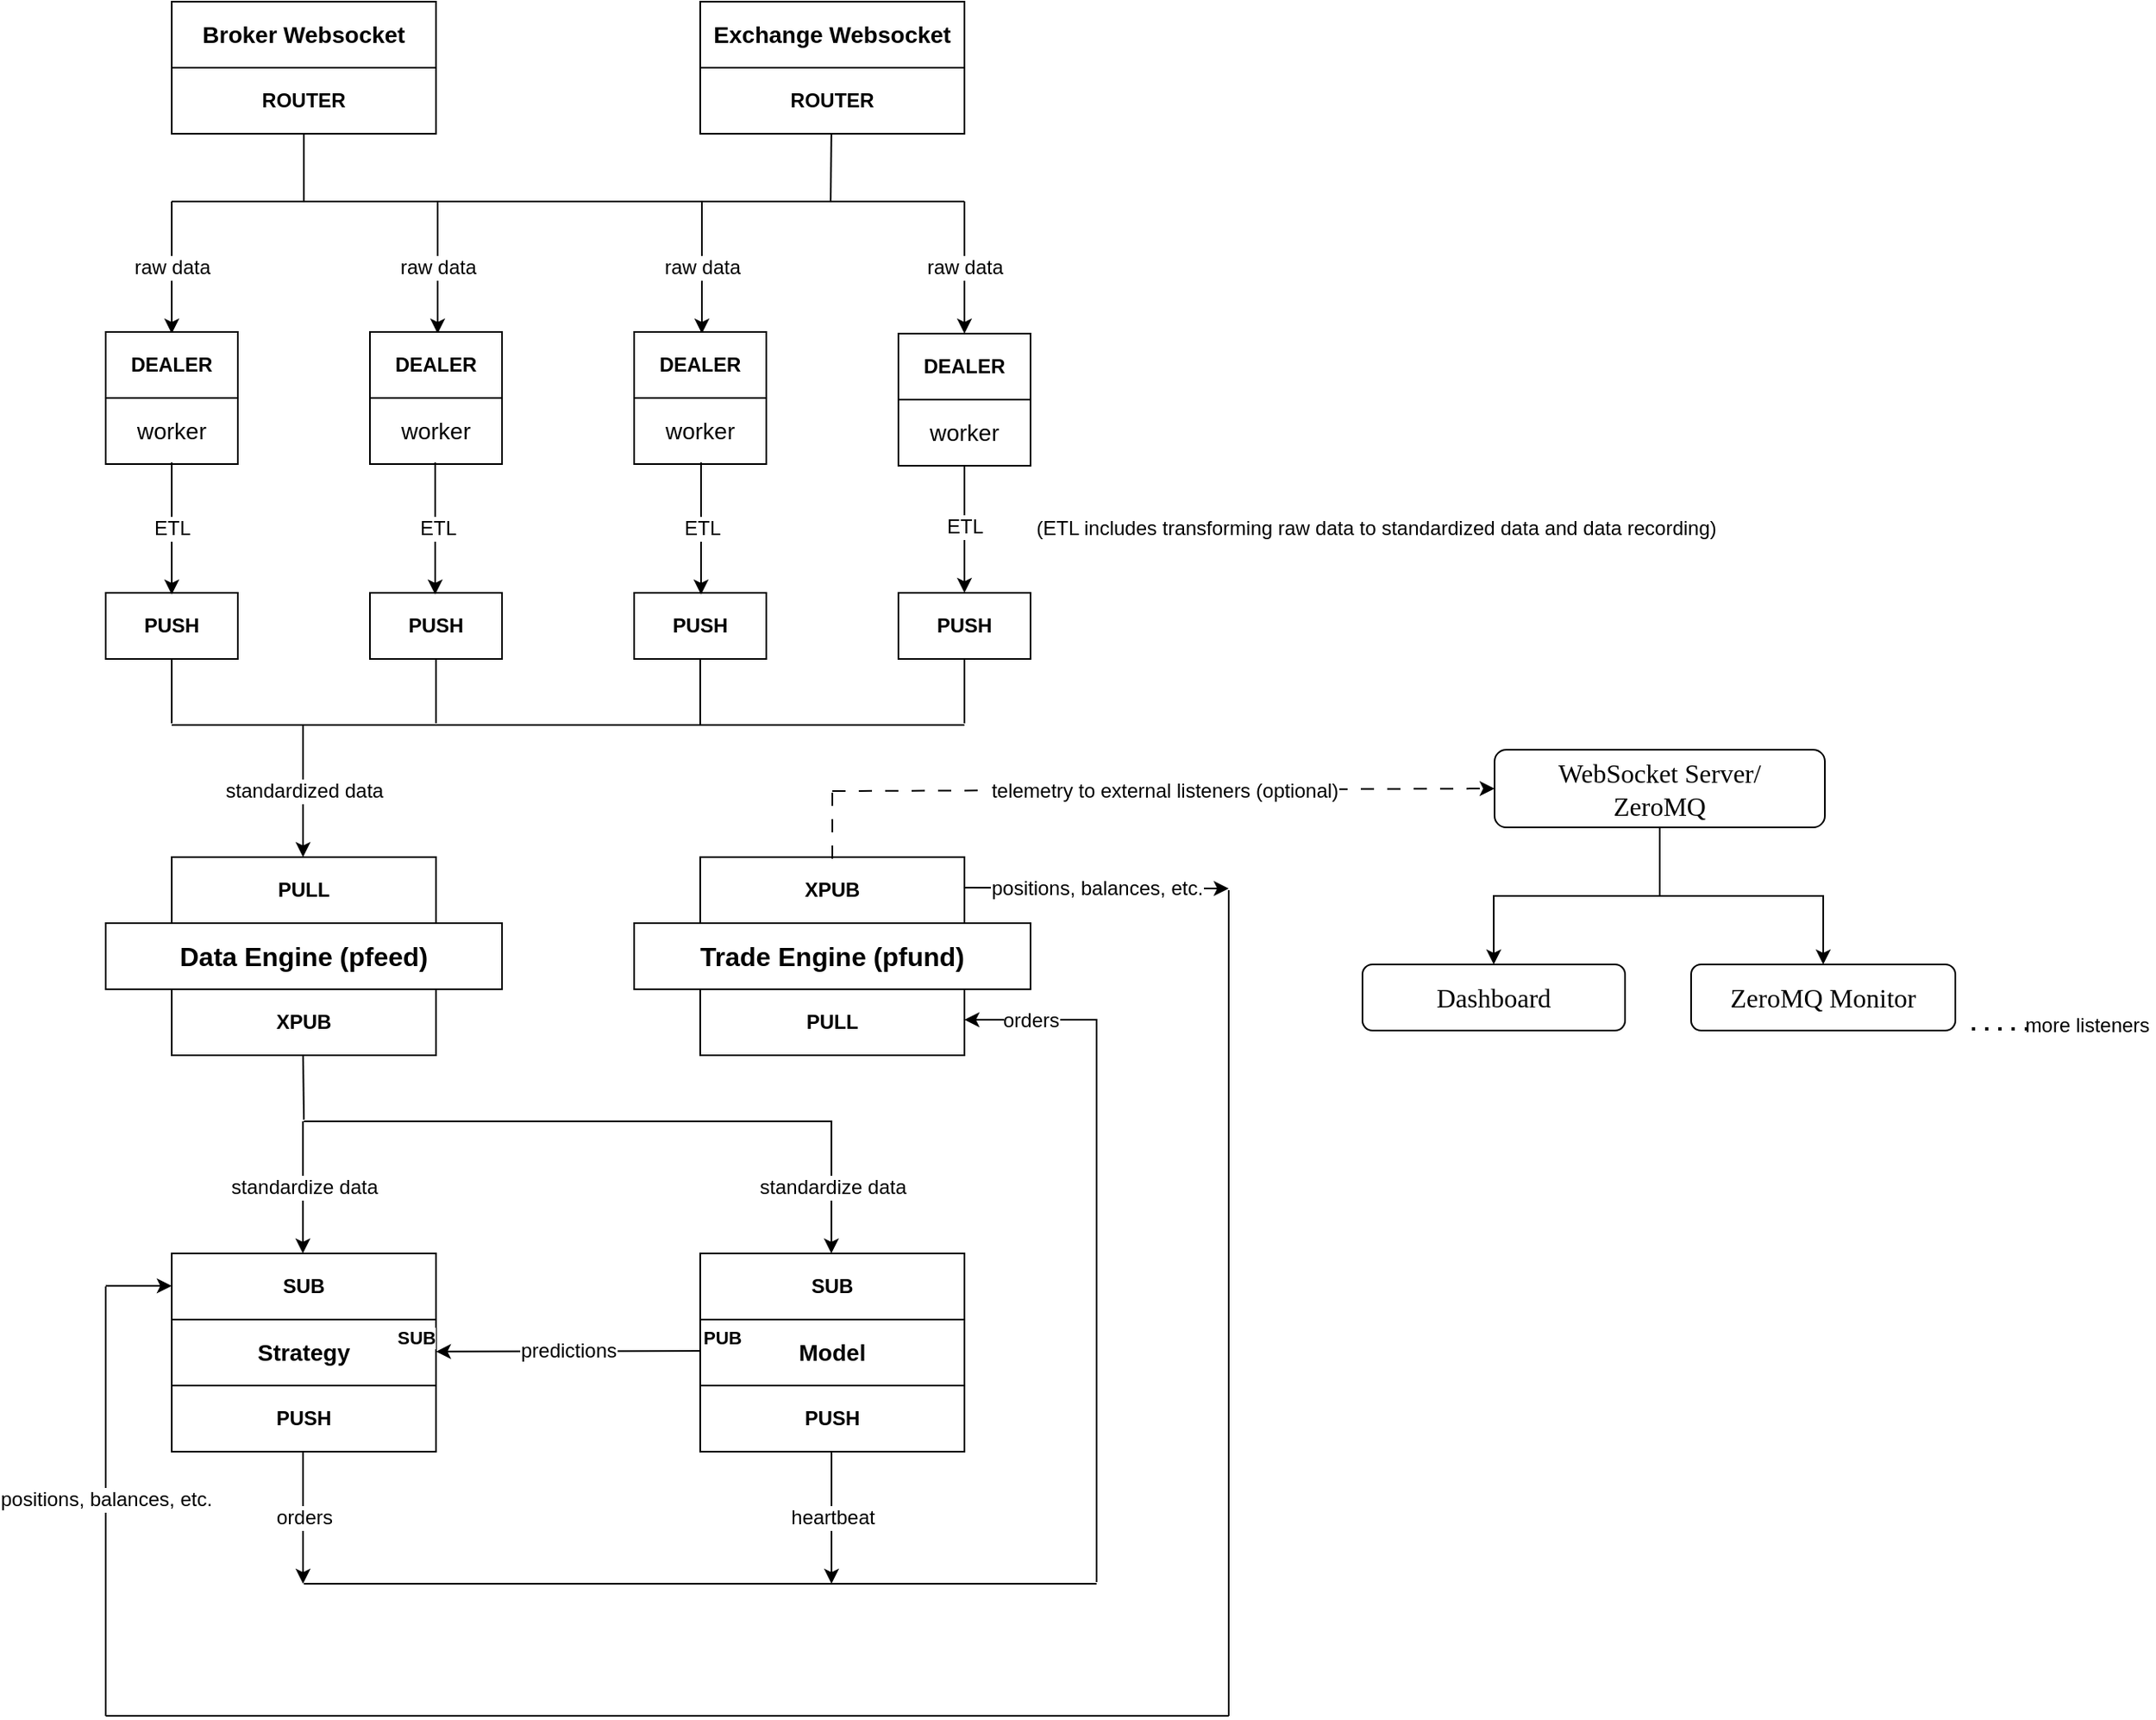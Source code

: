 <mxfile version="27.0.9">
  <diagram name="Page-1" id="Z71wbSZrjPQ_qVnSEKfd">
    <mxGraphModel dx="1426" dy="1379" grid="1" gridSize="10" guides="1" tooltips="1" connect="1" arrows="1" fold="1" page="1" pageScale="1" pageWidth="1654" pageHeight="1169" math="0" shadow="0">
      <root>
        <mxCell id="0" />
        <mxCell id="1" parent="0" />
        <mxCell id="f-lq4g3RorW7xj2yHw-G-1" value="&lt;b&gt;&lt;font style=&quot;font-size: 14px;&quot;&gt;Broker Websocket&lt;/font&gt;&lt;/b&gt;" style="rounded=0;whiteSpace=wrap;html=1;" parent="1" vertex="1">
          <mxGeometry x="199" y="41" width="160" height="40" as="geometry" />
        </mxCell>
        <mxCell id="f-lq4g3RorW7xj2yHw-G-2" value="ROUTER" style="rounded=0;whiteSpace=wrap;html=1;fontStyle=1" parent="1" vertex="1">
          <mxGeometry x="199" y="81" width="160" height="40" as="geometry" />
        </mxCell>
        <mxCell id="f-lq4g3RorW7xj2yHw-G-3" value="&lt;b&gt;&lt;font style=&quot;font-size: 14px;&quot;&gt;Exchange Websocket&lt;/font&gt;&lt;/b&gt;" style="rounded=0;whiteSpace=wrap;html=1;" parent="1" vertex="1">
          <mxGeometry x="519" y="41" width="160" height="40" as="geometry" />
        </mxCell>
        <mxCell id="f-lq4g3RorW7xj2yHw-G-4" value="ROUTER" style="rounded=0;whiteSpace=wrap;html=1;fontStyle=1" parent="1" vertex="1">
          <mxGeometry x="519" y="81" width="160" height="40" as="geometry" />
        </mxCell>
        <mxCell id="f-lq4g3RorW7xj2yHw-G-8" value="" style="endArrow=none;html=1;rounded=0;" parent="1" edge="1">
          <mxGeometry width="50" height="50" relative="1" as="geometry">
            <mxPoint x="279" y="162" as="sourcePoint" />
            <mxPoint x="279" y="121" as="targetPoint" />
          </mxGeometry>
        </mxCell>
        <mxCell id="f-lq4g3RorW7xj2yHw-G-9" value="" style="endArrow=none;html=1;rounded=0;" parent="1" edge="1">
          <mxGeometry width="50" height="50" relative="1" as="geometry">
            <mxPoint x="598" y="162" as="sourcePoint" />
            <mxPoint x="598.41" y="121" as="targetPoint" />
          </mxGeometry>
        </mxCell>
        <mxCell id="f-lq4g3RorW7xj2yHw-G-10" value="&lt;font style=&quot;font-size: 16px;&quot;&gt;&lt;b&gt;Data Engine (pfeed)&lt;/b&gt;&lt;/font&gt;" style="rounded=0;whiteSpace=wrap;html=1;" parent="1" vertex="1">
          <mxGeometry x="159" y="599" width="240" height="40" as="geometry" />
        </mxCell>
        <mxCell id="f-lq4g3RorW7xj2yHw-G-11" value="&lt;font style=&quot;font-size: 16px;&quot;&gt;&lt;b style=&quot;&quot;&gt;Trade Engine (pfund)&lt;/b&gt;&lt;/font&gt;" style="rounded=0;whiteSpace=wrap;html=1;" parent="1" vertex="1">
          <mxGeometry x="479" y="599" width="240" height="40" as="geometry" />
        </mxCell>
        <mxCell id="f-lq4g3RorW7xj2yHw-G-12" value="" style="endArrow=none;html=1;rounded=0;" parent="1" edge="1">
          <mxGeometry width="50" height="50" relative="1" as="geometry">
            <mxPoint x="199" y="162" as="sourcePoint" />
            <mxPoint x="679" y="162" as="targetPoint" />
          </mxGeometry>
        </mxCell>
        <mxCell id="f-lq4g3RorW7xj2yHw-G-18" value="" style="endArrow=none;html=1;rounded=0;" parent="1" edge="1">
          <mxGeometry width="50" height="50" relative="1" as="geometry">
            <mxPoint x="279" y="718" as="sourcePoint" />
            <mxPoint x="278.5" y="676" as="targetPoint" />
          </mxGeometry>
        </mxCell>
        <mxCell id="f-lq4g3RorW7xj2yHw-G-19" value="&lt;b&gt;&lt;font style=&quot;font-size: 14px;&quot;&gt;Strategy&lt;/font&gt;&lt;/b&gt;" style="rounded=0;whiteSpace=wrap;html=1;" parent="1" vertex="1">
          <mxGeometry x="199" y="839" width="160" height="40" as="geometry" />
        </mxCell>
        <mxCell id="f-lq4g3RorW7xj2yHw-G-20" value="PUSH" style="rounded=0;whiteSpace=wrap;html=1;fontStyle=1" parent="1" vertex="1">
          <mxGeometry x="199" y="879" width="160" height="40" as="geometry" />
        </mxCell>
        <mxCell id="f-lq4g3RorW7xj2yHw-G-21" value="SUB" style="rounded=0;whiteSpace=wrap;html=1;fontStyle=1" parent="1" vertex="1">
          <mxGeometry x="199" y="799" width="160" height="40" as="geometry" />
        </mxCell>
        <mxCell id="f-lq4g3RorW7xj2yHw-G-22" value="&lt;font style=&quot;font-size: 14px;&quot;&gt;Model&lt;/font&gt;" style="rounded=0;whiteSpace=wrap;html=1;fontStyle=1" parent="1" vertex="1">
          <mxGeometry x="519" y="839" width="160" height="40" as="geometry" />
        </mxCell>
        <mxCell id="f-lq4g3RorW7xj2yHw-G-23" value="PUSH" style="rounded=0;whiteSpace=wrap;html=1;fontStyle=1" parent="1" vertex="1">
          <mxGeometry x="519" y="879" width="160" height="40" as="geometry" />
        </mxCell>
        <mxCell id="f-lq4g3RorW7xj2yHw-G-24" value="SUB" style="rounded=0;whiteSpace=wrap;html=1;fontStyle=1" parent="1" vertex="1">
          <mxGeometry x="519" y="799" width="160" height="40" as="geometry" />
        </mxCell>
        <mxCell id="f-lq4g3RorW7xj2yHw-G-25" value="" style="endArrow=classic;html=1;rounded=0;" parent="1" edge="1">
          <mxGeometry relative="1" as="geometry">
            <mxPoint x="519" y="858" as="sourcePoint" />
            <mxPoint x="359" y="858.41" as="targetPoint" />
          </mxGeometry>
        </mxCell>
        <mxCell id="f-lq4g3RorW7xj2yHw-G-26" value="&lt;font style=&quot;font-size: 12px;&quot;&gt;predictions&lt;/font&gt;" style="edgeLabel;resizable=0;html=1;;align=center;verticalAlign=middle;" parent="f-lq4g3RorW7xj2yHw-G-25" connectable="0" vertex="1">
          <mxGeometry relative="1" as="geometry" />
        </mxCell>
        <mxCell id="f-lq4g3RorW7xj2yHw-G-27" value="&lt;b&gt;PUB&lt;/b&gt;" style="edgeLabel;resizable=0;html=1;;align=left;verticalAlign=bottom;" parent="f-lq4g3RorW7xj2yHw-G-25" connectable="0" vertex="1">
          <mxGeometry x="-1" relative="1" as="geometry" />
        </mxCell>
        <mxCell id="f-lq4g3RorW7xj2yHw-G-28" value="&lt;b&gt;SUB&lt;/b&gt;" style="edgeLabel;resizable=0;html=1;;align=right;verticalAlign=bottom;" parent="f-lq4g3RorW7xj2yHw-G-25" connectable="0" vertex="1">
          <mxGeometry x="1" relative="1" as="geometry" />
        </mxCell>
        <mxCell id="f-lq4g3RorW7xj2yHw-G-29" value="" style="endArrow=none;html=1;rounded=0;" parent="1" edge="1">
          <mxGeometry width="50" height="50" relative="1" as="geometry">
            <mxPoint x="279" y="719" as="sourcePoint" />
            <mxPoint x="339" y="719" as="targetPoint" />
          </mxGeometry>
        </mxCell>
        <mxCell id="f-lq4g3RorW7xj2yHw-G-30" value="" style="endArrow=none;html=1;rounded=0;" parent="1" edge="1">
          <mxGeometry width="50" height="50" relative="1" as="geometry">
            <mxPoint x="339" y="719" as="sourcePoint" />
            <mxPoint x="599" y="719" as="targetPoint" />
          </mxGeometry>
        </mxCell>
        <mxCell id="f-lq4g3RorW7xj2yHw-G-33" value="" style="endArrow=classic;html=1;rounded=0;entryX=0.75;entryY=0;entryDx=0;entryDy=0;" parent="1" edge="1">
          <mxGeometry relative="1" as="geometry">
            <mxPoint x="278.41" y="719" as="sourcePoint" />
            <mxPoint x="278.41" y="799" as="targetPoint" />
          </mxGeometry>
        </mxCell>
        <mxCell id="f-lq4g3RorW7xj2yHw-G-34" value="standardize data" style="edgeLabel;resizable=0;html=1;;align=center;verticalAlign=middle;fontSize=12;" parent="f-lq4g3RorW7xj2yHw-G-33" connectable="0" vertex="1">
          <mxGeometry relative="1" as="geometry" />
        </mxCell>
        <mxCell id="f-lq4g3RorW7xj2yHw-G-35" value="" style="endArrow=classic;html=1;rounded=0;entryX=0.75;entryY=0;entryDx=0;entryDy=0;" parent="1" edge="1">
          <mxGeometry relative="1" as="geometry">
            <mxPoint x="598.41" y="719" as="sourcePoint" />
            <mxPoint x="598.41" y="799" as="targetPoint" />
          </mxGeometry>
        </mxCell>
        <mxCell id="f-lq4g3RorW7xj2yHw-G-36" value="standardize&amp;nbsp;data" style="edgeLabel;resizable=0;html=1;;align=center;verticalAlign=middle;fontSize=12;" parent="f-lq4g3RorW7xj2yHw-G-35" connectable="0" vertex="1">
          <mxGeometry relative="1" as="geometry" />
        </mxCell>
        <mxCell id="f-lq4g3RorW7xj2yHw-G-37" value="" style="endArrow=classic;html=1;rounded=0;entryX=0.75;entryY=0;entryDx=0;entryDy=0;" parent="1" edge="1">
          <mxGeometry relative="1" as="geometry">
            <mxPoint x="278.5" y="919" as="sourcePoint" />
            <mxPoint x="278.5" y="999" as="targetPoint" />
          </mxGeometry>
        </mxCell>
        <mxCell id="f-lq4g3RorW7xj2yHw-G-38" value="orders" style="edgeLabel;resizable=0;html=1;;align=center;verticalAlign=middle;fontSize=12;" parent="f-lq4g3RorW7xj2yHw-G-37" connectable="0" vertex="1">
          <mxGeometry relative="1" as="geometry" />
        </mxCell>
        <mxCell id="f-lq4g3RorW7xj2yHw-G-39" value="" style="endArrow=none;html=1;rounded=0;" parent="1" edge="1">
          <mxGeometry width="50" height="50" relative="1" as="geometry">
            <mxPoint x="279" y="999" as="sourcePoint" />
            <mxPoint x="759" y="999" as="targetPoint" />
          </mxGeometry>
        </mxCell>
        <mxCell id="f-lq4g3RorW7xj2yHw-G-40" value="" style="endArrow=none;html=1;rounded=0;" parent="1" edge="1">
          <mxGeometry width="50" height="50" relative="1" as="geometry">
            <mxPoint x="759" y="998" as="sourcePoint" />
            <mxPoint x="759" y="657" as="targetPoint" />
          </mxGeometry>
        </mxCell>
        <mxCell id="f-lq4g3RorW7xj2yHw-G-41" value="" style="endArrow=classic;html=1;rounded=0;entryX=1;entryY=0.5;entryDx=0;entryDy=0;" parent="1" edge="1">
          <mxGeometry relative="1" as="geometry">
            <mxPoint x="759" y="657.5" as="sourcePoint" />
            <mxPoint x="679" y="657.5" as="targetPoint" />
          </mxGeometry>
        </mxCell>
        <mxCell id="f-lq4g3RorW7xj2yHw-G-42" value="&lt;font style=&quot;font-size: 12px;&quot;&gt;orders&lt;/font&gt;" style="edgeLabel;resizable=0;html=1;;align=center;verticalAlign=middle;" parent="f-lq4g3RorW7xj2yHw-G-41" connectable="0" vertex="1">
          <mxGeometry relative="1" as="geometry" />
        </mxCell>
        <mxCell id="f-lq4g3RorW7xj2yHw-G-43" value="PULL" style="rounded=0;whiteSpace=wrap;html=1;fontStyle=1" parent="1" vertex="1">
          <mxGeometry x="199" y="559" width="160" height="40" as="geometry" />
        </mxCell>
        <mxCell id="f-lq4g3RorW7xj2yHw-G-44" value="XPUB" style="rounded=0;whiteSpace=wrap;html=1;fontStyle=1" parent="1" vertex="1">
          <mxGeometry x="199" y="639" width="160" height="40" as="geometry" />
        </mxCell>
        <mxCell id="f-lq4g3RorW7xj2yHw-G-45" value="PULL" style="rounded=0;whiteSpace=wrap;html=1;fontStyle=1" parent="1" vertex="1">
          <mxGeometry x="519" y="639" width="160" height="40" as="geometry" />
        </mxCell>
        <mxCell id="f-lq4g3RorW7xj2yHw-G-46" value="XPUB" style="rounded=0;whiteSpace=wrap;html=1;fontStyle=1" parent="1" vertex="1">
          <mxGeometry x="519" y="559" width="160" height="40" as="geometry" />
        </mxCell>
        <mxCell id="f-lq4g3RorW7xj2yHw-G-48" value="" style="edgeStyle=orthogonalEdgeStyle;rounded=0;orthogonalLoop=1;jettySize=auto;html=1;" parent="1" source="f-lq4g3RorW7xj2yHw-G-50" target="f-lq4g3RorW7xj2yHw-G-51" edge="1">
          <mxGeometry relative="1" as="geometry" />
        </mxCell>
        <mxCell id="f-lq4g3RorW7xj2yHw-G-49" value="" style="edgeStyle=orthogonalEdgeStyle;rounded=0;orthogonalLoop=1;jettySize=auto;html=1;" parent="1" source="f-lq4g3RorW7xj2yHw-G-50" target="f-lq4g3RorW7xj2yHw-G-52" edge="1">
          <mxGeometry relative="1" as="geometry" />
        </mxCell>
        <mxCell id="f-lq4g3RorW7xj2yHw-G-50" value="&lt;font style=&quot;font-size: 16px;&quot; face=&quot;Verdana&quot;&gt;WebSocket Server/&lt;/font&gt;&lt;div&gt;&lt;font style=&quot;font-size: 16px;&quot; face=&quot;Verdana&quot;&gt;ZeroMQ&lt;/font&gt;&lt;/div&gt;" style="rounded=1;whiteSpace=wrap;html=1;" parent="1" vertex="1">
          <mxGeometry x="1000" y="494" width="200" height="47" as="geometry" />
        </mxCell>
        <mxCell id="f-lq4g3RorW7xj2yHw-G-51" value="&lt;font style=&quot;font-size: 16px;&quot; face=&quot;Verdana&quot;&gt;Dashboard&lt;/font&gt;" style="whiteSpace=wrap;html=1;rounded=1;" parent="1" vertex="1">
          <mxGeometry x="920" y="624" width="159" height="40" as="geometry" />
        </mxCell>
        <mxCell id="f-lq4g3RorW7xj2yHw-G-52" value="&lt;font style=&quot;font-size: 16px;&quot; face=&quot;Verdana&quot;&gt;ZeroMQ Monitor&lt;/font&gt;" style="whiteSpace=wrap;html=1;rounded=1;" parent="1" vertex="1">
          <mxGeometry x="1119" y="624" width="160" height="40" as="geometry" />
        </mxCell>
        <mxCell id="f-lq4g3RorW7xj2yHw-G-53" value="" style="endArrow=none;dashed=1;html=1;dashPattern=1 3;strokeWidth=2;rounded=0;" parent="1" edge="1">
          <mxGeometry width="50" height="50" relative="1" as="geometry">
            <mxPoint x="1289.003" y="663" as="sourcePoint" />
            <mxPoint x="1329.003" y="663" as="targetPoint" />
          </mxGeometry>
        </mxCell>
        <mxCell id="f-lq4g3RorW7xj2yHw-G-54" value="more listeners" style="text;html=1;align=center;verticalAlign=middle;whiteSpace=wrap;rounded=0;" parent="1" vertex="1">
          <mxGeometry x="1319.003" y="646" width="80" height="30" as="geometry" />
        </mxCell>
        <mxCell id="f-lq4g3RorW7xj2yHw-G-55" value="" style="endArrow=classic;html=1;rounded=0;dashed=1;dashPattern=8 8;entryX=0;entryY=0.5;entryDx=0;entryDy=0;" parent="1" target="f-lq4g3RorW7xj2yHw-G-50" edge="1">
          <mxGeometry relative="1" as="geometry">
            <mxPoint x="599" y="519" as="sourcePoint" />
            <mxPoint x="959" y="518" as="targetPoint" />
          </mxGeometry>
        </mxCell>
        <mxCell id="f-lq4g3RorW7xj2yHw-G-56" value="&lt;font style=&quot;font-size: 12px;&quot;&gt;telemetry to external listeners (optional)&lt;/font&gt;" style="edgeLabel;resizable=0;html=1;;align=center;verticalAlign=middle;" parent="f-lq4g3RorW7xj2yHw-G-55" connectable="0" vertex="1">
          <mxGeometry relative="1" as="geometry" />
        </mxCell>
        <mxCell id="f-lq4g3RorW7xj2yHw-G-57" value="&lt;font style=&quot;font-size: 14px;&quot;&gt;worker&lt;/font&gt;" style="rounded=0;whiteSpace=wrap;html=1;" parent="1" vertex="1">
          <mxGeometry x="159" y="281" width="80" height="40" as="geometry" />
        </mxCell>
        <mxCell id="f-lq4g3RorW7xj2yHw-G-60" value="" style="endArrow=classic;html=1;rounded=0;" parent="1" edge="1">
          <mxGeometry relative="1" as="geometry">
            <mxPoint x="199" y="162" as="sourcePoint" />
            <mxPoint x="199" y="242" as="targetPoint" />
          </mxGeometry>
        </mxCell>
        <mxCell id="f-lq4g3RorW7xj2yHw-G-61" value="raw data" style="edgeLabel;resizable=0;html=1;;align=center;verticalAlign=middle;fontSize=12;" parent="f-lq4g3RorW7xj2yHw-G-60" connectable="0" vertex="1">
          <mxGeometry relative="1" as="geometry" />
        </mxCell>
        <mxCell id="f-lq4g3RorW7xj2yHw-G-64" value="&lt;font style=&quot;font-size: 14px;&quot;&gt;worker&lt;/font&gt;" style="rounded=0;whiteSpace=wrap;html=1;" parent="1" vertex="1">
          <mxGeometry x="319" y="281" width="80" height="40" as="geometry" />
        </mxCell>
        <mxCell id="f-lq4g3RorW7xj2yHw-G-65" value="" style="endArrow=classic;html=1;rounded=0;" parent="1" edge="1">
          <mxGeometry relative="1" as="geometry">
            <mxPoint x="360" y="162" as="sourcePoint" />
            <mxPoint x="360" y="242" as="targetPoint" />
          </mxGeometry>
        </mxCell>
        <mxCell id="f-lq4g3RorW7xj2yHw-G-66" value="raw data" style="edgeLabel;resizable=0;html=1;;align=center;verticalAlign=middle;fontSize=12;" parent="f-lq4g3RorW7xj2yHw-G-65" connectable="0" vertex="1">
          <mxGeometry relative="1" as="geometry" />
        </mxCell>
        <mxCell id="f-lq4g3RorW7xj2yHw-G-67" value="&lt;font style=&quot;font-size: 14px;&quot;&gt;worker&lt;/font&gt;" style="rounded=0;whiteSpace=wrap;html=1;" parent="1" vertex="1">
          <mxGeometry x="479" y="281" width="80" height="40" as="geometry" />
        </mxCell>
        <mxCell id="f-lq4g3RorW7xj2yHw-G-68" value="" style="endArrow=classic;html=1;rounded=0;" parent="1" edge="1">
          <mxGeometry relative="1" as="geometry">
            <mxPoint x="520" y="162" as="sourcePoint" />
            <mxPoint x="520" y="242" as="targetPoint" />
          </mxGeometry>
        </mxCell>
        <mxCell id="f-lq4g3RorW7xj2yHw-G-69" value="raw data" style="edgeLabel;resizable=0;html=1;;align=center;verticalAlign=middle;fontSize=12;" parent="f-lq4g3RorW7xj2yHw-G-68" connectable="0" vertex="1">
          <mxGeometry relative="1" as="geometry" />
        </mxCell>
        <mxCell id="f-lq4g3RorW7xj2yHw-G-70" value="&lt;font&gt;&lt;b style=&quot;&quot;&gt;DEALER&lt;/b&gt;&lt;/font&gt;" style="rounded=0;whiteSpace=wrap;html=1;" parent="1" vertex="1">
          <mxGeometry x="639" y="242" width="80" height="40" as="geometry" />
        </mxCell>
        <mxCell id="f-lq4g3RorW7xj2yHw-G-71" value="" style="endArrow=classic;html=1;rounded=0;" parent="1" edge="1">
          <mxGeometry relative="1" as="geometry">
            <mxPoint x="679" y="162" as="sourcePoint" />
            <mxPoint x="679" y="242" as="targetPoint" />
          </mxGeometry>
        </mxCell>
        <mxCell id="f-lq4g3RorW7xj2yHw-G-72" value="raw data" style="edgeLabel;resizable=0;html=1;;align=center;verticalAlign=middle;fontSize=12;" parent="f-lq4g3RorW7xj2yHw-G-71" connectable="0" vertex="1">
          <mxGeometry relative="1" as="geometry" />
        </mxCell>
        <mxCell id="f-lq4g3RorW7xj2yHw-G-73" value="" style="endArrow=none;html=1;rounded=0;" parent="1" edge="1">
          <mxGeometry width="50" height="50" relative="1" as="geometry">
            <mxPoint x="199" y="478" as="sourcePoint" />
            <mxPoint x="199" y="438" as="targetPoint" />
          </mxGeometry>
        </mxCell>
        <mxCell id="f-lq4g3RorW7xj2yHw-G-74" value="" style="endArrow=none;html=1;rounded=0;" parent="1" edge="1">
          <mxGeometry width="50" height="50" relative="1" as="geometry">
            <mxPoint x="359" y="478" as="sourcePoint" />
            <mxPoint x="359" y="438" as="targetPoint" />
          </mxGeometry>
        </mxCell>
        <mxCell id="f-lq4g3RorW7xj2yHw-G-77" value="" style="endArrow=none;html=1;rounded=0;" parent="1" edge="1">
          <mxGeometry width="50" height="50" relative="1" as="geometry">
            <mxPoint x="679" y="478" as="sourcePoint" />
            <mxPoint x="679" y="438" as="targetPoint" />
          </mxGeometry>
        </mxCell>
        <mxCell id="f-lq4g3RorW7xj2yHw-G-78" value="" style="endArrow=none;html=1;rounded=0;" parent="1" edge="1">
          <mxGeometry width="50" height="50" relative="1" as="geometry">
            <mxPoint x="519" y="479" as="sourcePoint" />
            <mxPoint x="519" y="439" as="targetPoint" />
          </mxGeometry>
        </mxCell>
        <mxCell id="f-lq4g3RorW7xj2yHw-G-79" value="" style="endArrow=none;html=1;rounded=0;" parent="1" edge="1">
          <mxGeometry width="50" height="50" relative="1" as="geometry">
            <mxPoint x="199" y="479" as="sourcePoint" />
            <mxPoint x="679" y="479" as="targetPoint" />
          </mxGeometry>
        </mxCell>
        <mxCell id="f-lq4g3RorW7xj2yHw-G-80" value="" style="endArrow=classic;html=1;rounded=0;" parent="1" edge="1">
          <mxGeometry relative="1" as="geometry">
            <mxPoint x="278.5" y="479" as="sourcePoint" />
            <mxPoint x="278.5" y="559" as="targetPoint" />
          </mxGeometry>
        </mxCell>
        <mxCell id="f-lq4g3RorW7xj2yHw-G-81" value="&lt;font style=&quot;font-size: 12px;&quot;&gt;standardized data&lt;/font&gt;" style="edgeLabel;resizable=0;html=1;;align=center;verticalAlign=middle;" parent="f-lq4g3RorW7xj2yHw-G-80" connectable="0" vertex="1">
          <mxGeometry relative="1" as="geometry" />
        </mxCell>
        <mxCell id="f-lq4g3RorW7xj2yHw-G-82" value="" style="endArrow=none;html=1;rounded=0;dashed=1;dashPattern=8 8;" parent="1" edge="1">
          <mxGeometry width="50" height="50" relative="1" as="geometry">
            <mxPoint x="599" y="560" as="sourcePoint" />
            <mxPoint x="599" y="518" as="targetPoint" />
          </mxGeometry>
        </mxCell>
        <mxCell id="f-lq4g3RorW7xj2yHw-G-84" value="" style="endArrow=classic;html=1;rounded=0;" parent="1" edge="1">
          <mxGeometry relative="1" as="geometry">
            <mxPoint x="679" y="577.5" as="sourcePoint" />
            <mxPoint x="839" y="578" as="targetPoint" />
          </mxGeometry>
        </mxCell>
        <mxCell id="f-lq4g3RorW7xj2yHw-G-85" value="&lt;font style=&quot;font-size: 12px;&quot;&gt;positions, balances, etc.&lt;/font&gt;" style="edgeLabel;resizable=0;html=1;;align=center;verticalAlign=middle;" parent="f-lq4g3RorW7xj2yHw-G-84" connectable="0" vertex="1">
          <mxGeometry relative="1" as="geometry" />
        </mxCell>
        <mxCell id="f-lq4g3RorW7xj2yHw-G-87" value="" style="endArrow=none;html=1;rounded=0;" parent="1" edge="1">
          <mxGeometry width="50" height="50" relative="1" as="geometry">
            <mxPoint x="839" y="1079" as="sourcePoint" />
            <mxPoint x="839" y="579" as="targetPoint" />
          </mxGeometry>
        </mxCell>
        <mxCell id="f-lq4g3RorW7xj2yHw-G-88" value="" style="endArrow=none;html=1;rounded=0;" parent="1" edge="1">
          <mxGeometry width="50" height="50" relative="1" as="geometry">
            <mxPoint x="159" y="1079" as="sourcePoint" />
            <mxPoint x="839" y="1079" as="targetPoint" />
          </mxGeometry>
        </mxCell>
        <mxCell id="f-lq4g3RorW7xj2yHw-G-95" value="" style="endArrow=none;html=1;rounded=0;startFill=0;" parent="1" edge="1">
          <mxGeometry relative="1" as="geometry">
            <mxPoint x="159" y="1079" as="sourcePoint" />
            <mxPoint x="159" y="819" as="targetPoint" />
          </mxGeometry>
        </mxCell>
        <mxCell id="f-lq4g3RorW7xj2yHw-G-96" value="&lt;font style=&quot;font-size: 12px;&quot;&gt;positions, balances, etc.&lt;/font&gt;" style="edgeLabel;resizable=0;html=1;;align=center;verticalAlign=middle;" parent="f-lq4g3RorW7xj2yHw-G-95" connectable="0" vertex="1">
          <mxGeometry relative="1" as="geometry">
            <mxPoint y="-1" as="offset" />
          </mxGeometry>
        </mxCell>
        <mxCell id="f-lq4g3RorW7xj2yHw-G-97" value="" style="endArrow=classic;html=1;rounded=0;" parent="1" edge="1">
          <mxGeometry width="50" height="50" relative="1" as="geometry">
            <mxPoint x="159" y="818.66" as="sourcePoint" />
            <mxPoint x="199" y="818.66" as="targetPoint" />
          </mxGeometry>
        </mxCell>
        <mxCell id="f-lq4g3RorW7xj2yHw-G-98" value="PUSH" style="rounded=0;whiteSpace=wrap;html=1;fontStyle=1" parent="1" vertex="1">
          <mxGeometry x="639" y="399" width="80" height="40" as="geometry" />
        </mxCell>
        <mxCell id="f-lq4g3RorW7xj2yHw-G-99" value="PUSH" style="rounded=0;whiteSpace=wrap;html=1;fontStyle=1" parent="1" vertex="1">
          <mxGeometry x="479" y="399" width="80" height="40" as="geometry" />
        </mxCell>
        <mxCell id="f-lq4g3RorW7xj2yHw-G-100" value="PUSH" style="rounded=0;whiteSpace=wrap;html=1;fontStyle=1" parent="1" vertex="1">
          <mxGeometry x="319" y="399" width="80" height="40" as="geometry" />
        </mxCell>
        <mxCell id="f-lq4g3RorW7xj2yHw-G-101" value="PUSH" style="rounded=0;whiteSpace=wrap;html=1;fontStyle=1" parent="1" vertex="1">
          <mxGeometry x="159" y="399" width="80" height="40" as="geometry" />
        </mxCell>
        <mxCell id="f-lq4g3RorW7xj2yHw-G-102" value="" style="endArrow=classic;html=1;rounded=0;entryX=0.75;entryY=0;entryDx=0;entryDy=0;" parent="1" edge="1">
          <mxGeometry relative="1" as="geometry">
            <mxPoint x="598.5" y="919" as="sourcePoint" />
            <mxPoint x="598.5" y="999" as="targetPoint" />
          </mxGeometry>
        </mxCell>
        <mxCell id="f-lq4g3RorW7xj2yHw-G-103" value="heartbeat" style="edgeLabel;resizable=0;html=1;;align=center;verticalAlign=middle;fontSize=12;" parent="f-lq4g3RorW7xj2yHw-G-102" connectable="0" vertex="1">
          <mxGeometry relative="1" as="geometry" />
        </mxCell>
        <mxCell id="M3wZ4Om5W4hbAcvCgJL6-1" value="" style="endArrow=classic;html=1;rounded=0;entryX=0.5;entryY=0;entryDx=0;entryDy=0;" parent="1" edge="1">
          <mxGeometry relative="1" as="geometry">
            <mxPoint x="199" y="320" as="sourcePoint" />
            <mxPoint x="199" y="400" as="targetPoint" />
          </mxGeometry>
        </mxCell>
        <mxCell id="M3wZ4Om5W4hbAcvCgJL6-2" value="&lt;font style=&quot;font-size: 12px;&quot;&gt;ETL&lt;/font&gt;" style="edgeLabel;resizable=0;html=1;;align=center;verticalAlign=middle;" parent="M3wZ4Om5W4hbAcvCgJL6-1" connectable="0" vertex="1">
          <mxGeometry relative="1" as="geometry" />
        </mxCell>
        <mxCell id="M3wZ4Om5W4hbAcvCgJL6-3" value="" style="endArrow=classic;html=1;rounded=0;entryX=0.5;entryY=0;entryDx=0;entryDy=0;" parent="1" edge="1">
          <mxGeometry relative="1" as="geometry">
            <mxPoint x="358.5" y="320" as="sourcePoint" />
            <mxPoint x="358.5" y="400" as="targetPoint" />
          </mxGeometry>
        </mxCell>
        <mxCell id="M3wZ4Om5W4hbAcvCgJL6-4" value="&lt;font style=&quot;font-size: 12px;&quot;&gt;ETL&lt;/font&gt;" style="edgeLabel;resizable=0;html=1;;align=center;verticalAlign=middle;" parent="M3wZ4Om5W4hbAcvCgJL6-3" connectable="0" vertex="1">
          <mxGeometry relative="1" as="geometry">
            <mxPoint x="1" as="offset" />
          </mxGeometry>
        </mxCell>
        <mxCell id="M3wZ4Om5W4hbAcvCgJL6-7" value="" style="endArrow=classic;html=1;rounded=0;entryX=0.5;entryY=0;entryDx=0;entryDy=0;" parent="1" edge="1">
          <mxGeometry relative="1" as="geometry">
            <mxPoint x="519.5" y="320" as="sourcePoint" />
            <mxPoint x="519.5" y="400" as="targetPoint" />
          </mxGeometry>
        </mxCell>
        <mxCell id="M3wZ4Om5W4hbAcvCgJL6-8" value="&lt;font style=&quot;font-size: 12px;&quot;&gt;ETL&lt;/font&gt;" style="edgeLabel;resizable=0;html=1;;align=center;verticalAlign=middle;" parent="M3wZ4Om5W4hbAcvCgJL6-7" connectable="0" vertex="1">
          <mxGeometry relative="1" as="geometry" />
        </mxCell>
        <mxCell id="M3wZ4Om5W4hbAcvCgJL6-9" value="" style="endArrow=classic;html=1;rounded=0;entryX=0.5;entryY=0;entryDx=0;entryDy=0;" parent="1" edge="1">
          <mxGeometry relative="1" as="geometry">
            <mxPoint x="679" y="319" as="sourcePoint" />
            <mxPoint x="679" y="399" as="targetPoint" />
          </mxGeometry>
        </mxCell>
        <mxCell id="M3wZ4Om5W4hbAcvCgJL6-10" value="&lt;font style=&quot;font-size: 12px;&quot;&gt;ETL&lt;/font&gt;" style="edgeLabel;resizable=0;html=1;;align=center;verticalAlign=middle;" parent="M3wZ4Om5W4hbAcvCgJL6-9" connectable="0" vertex="1">
          <mxGeometry relative="1" as="geometry" />
        </mxCell>
        <mxCell id="M3wZ4Om5W4hbAcvCgJL6-11" value="(ETL includes transforming raw data to standardized data and data recording)" style="text;html=1;align=center;verticalAlign=middle;resizable=0;points=[];autosize=1;strokeColor=none;fillColor=none;" parent="1" vertex="1">
          <mxGeometry x="708" y="345" width="440" height="30" as="geometry" />
        </mxCell>
        <mxCell id="Q7vQ6FsZZvEqyUf91jbE-1" value="&lt;font style=&quot;font-size: 14px;&quot;&gt;worker&lt;/font&gt;" style="rounded=0;whiteSpace=wrap;html=1;" vertex="1" parent="1">
          <mxGeometry x="639" y="282" width="80" height="40" as="geometry" />
        </mxCell>
        <mxCell id="Q7vQ6FsZZvEqyUf91jbE-4" value="&lt;font&gt;&lt;b style=&quot;&quot;&gt;DEALER&lt;/b&gt;&lt;/font&gt;" style="rounded=0;whiteSpace=wrap;html=1;" vertex="1" parent="1">
          <mxGeometry x="479" y="241" width="80" height="40" as="geometry" />
        </mxCell>
        <mxCell id="Q7vQ6FsZZvEqyUf91jbE-5" value="&lt;font&gt;&lt;b style=&quot;&quot;&gt;DEALER&lt;/b&gt;&lt;/font&gt;" style="rounded=0;whiteSpace=wrap;html=1;" vertex="1" parent="1">
          <mxGeometry x="319" y="241" width="80" height="40" as="geometry" />
        </mxCell>
        <mxCell id="Q7vQ6FsZZvEqyUf91jbE-6" value="&lt;font&gt;&lt;b style=&quot;&quot;&gt;DEALER&lt;/b&gt;&lt;/font&gt;" style="rounded=0;whiteSpace=wrap;html=1;" vertex="1" parent="1">
          <mxGeometry x="159" y="241" width="80" height="40" as="geometry" />
        </mxCell>
      </root>
    </mxGraphModel>
  </diagram>
</mxfile>
